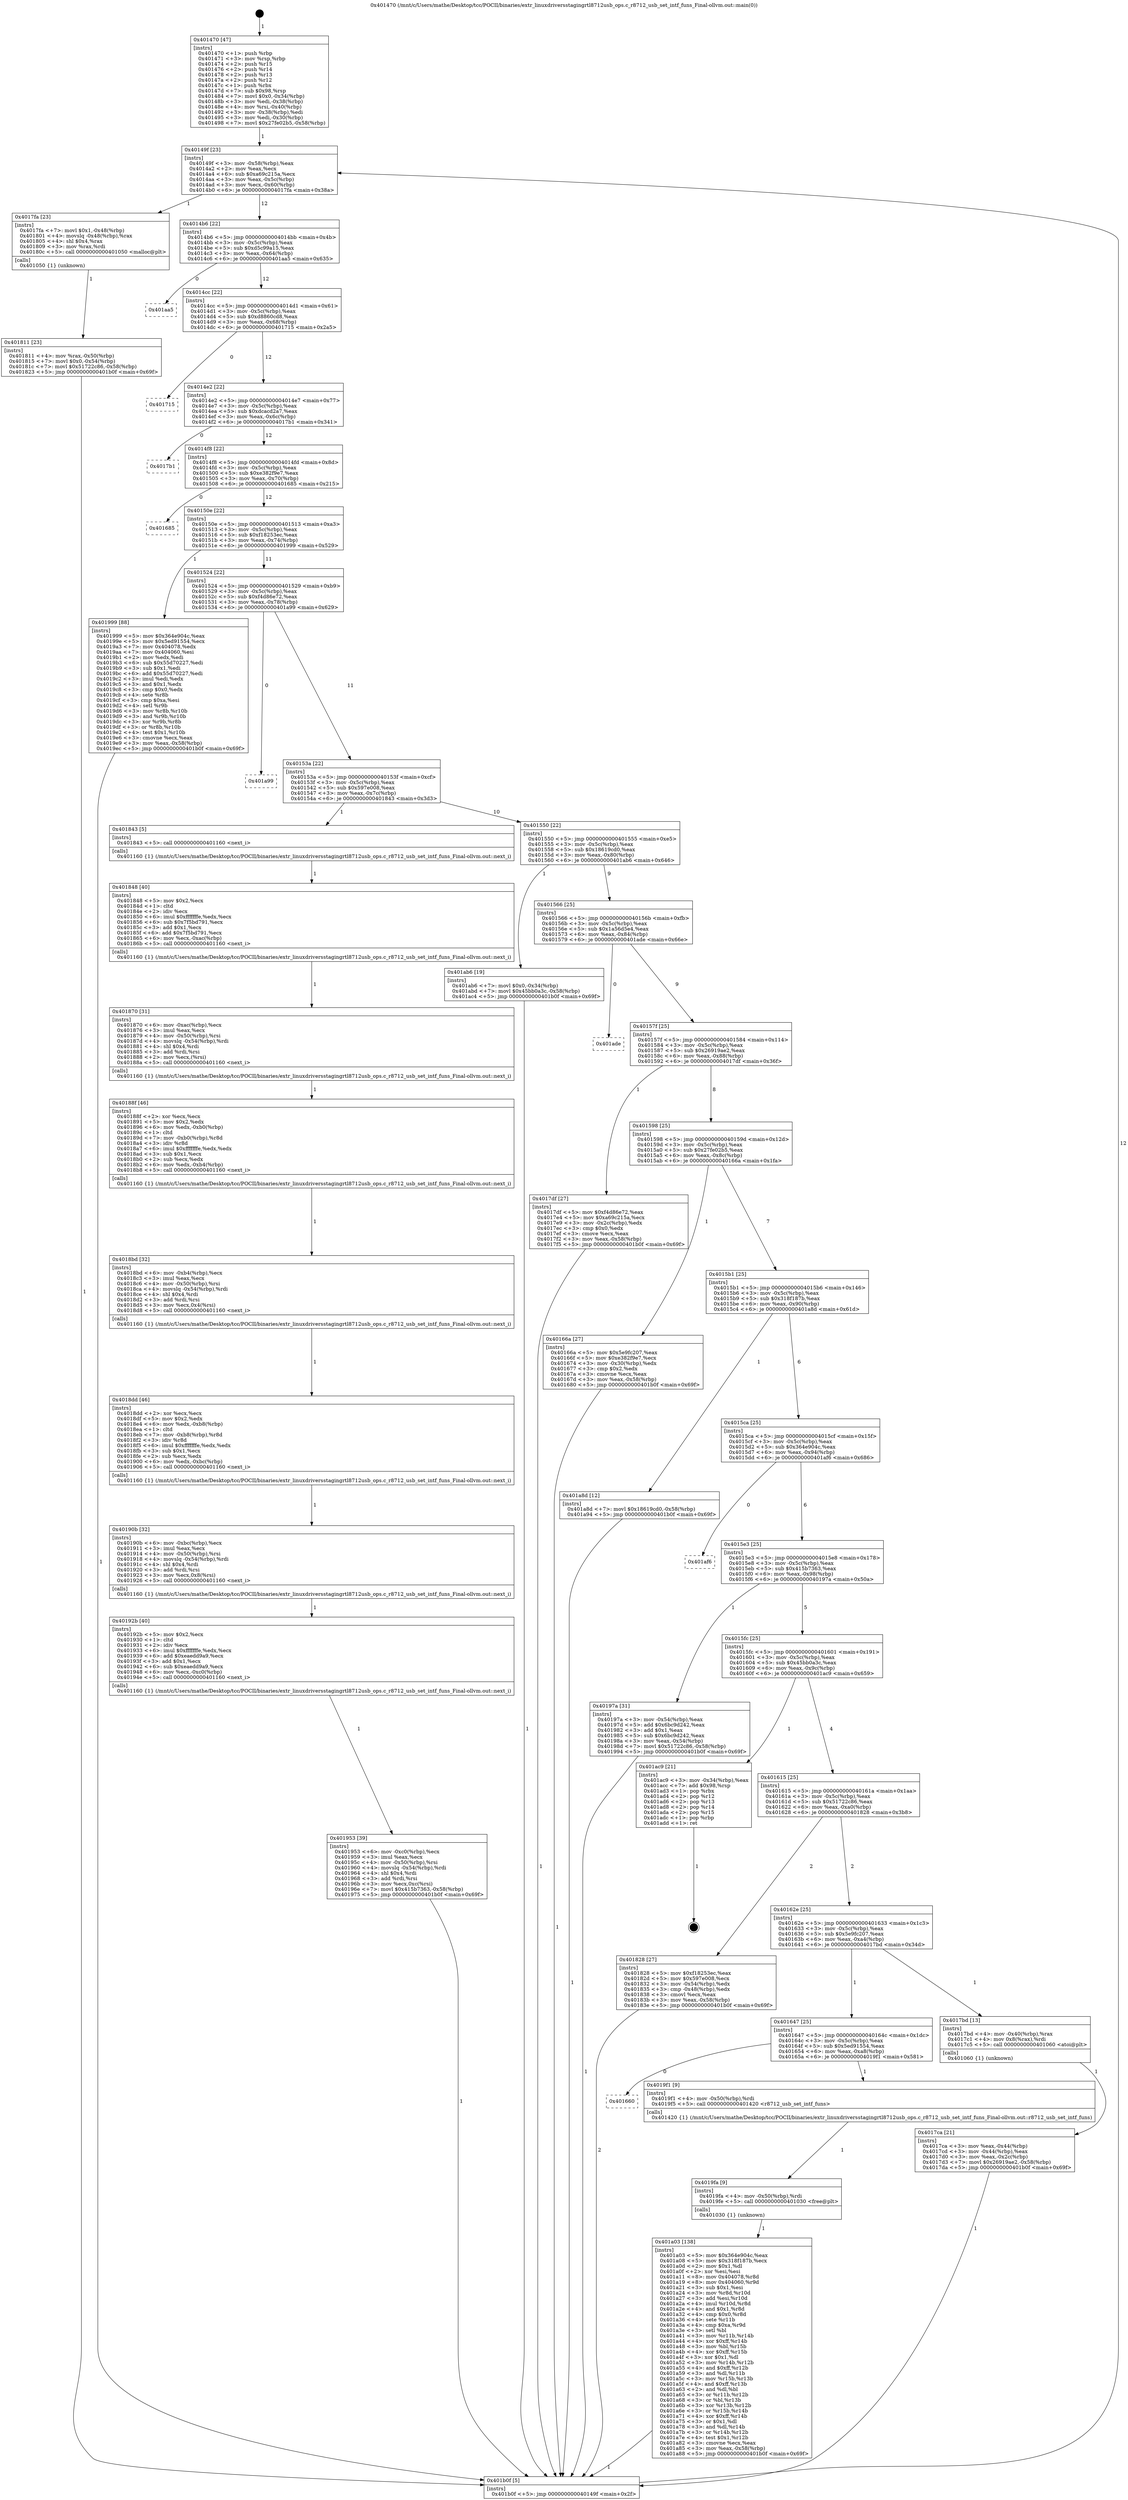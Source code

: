 digraph "0x401470" {
  label = "0x401470 (/mnt/c/Users/mathe/Desktop/tcc/POCII/binaries/extr_linuxdriversstagingrtl8712usb_ops.c_r8712_usb_set_intf_funs_Final-ollvm.out::main(0))"
  labelloc = "t"
  node[shape=record]

  Entry [label="",width=0.3,height=0.3,shape=circle,fillcolor=black,style=filled]
  "0x40149f" [label="{
     0x40149f [23]\l
     | [instrs]\l
     &nbsp;&nbsp;0x40149f \<+3\>: mov -0x58(%rbp),%eax\l
     &nbsp;&nbsp;0x4014a2 \<+2\>: mov %eax,%ecx\l
     &nbsp;&nbsp;0x4014a4 \<+6\>: sub $0xa69c215a,%ecx\l
     &nbsp;&nbsp;0x4014aa \<+3\>: mov %eax,-0x5c(%rbp)\l
     &nbsp;&nbsp;0x4014ad \<+3\>: mov %ecx,-0x60(%rbp)\l
     &nbsp;&nbsp;0x4014b0 \<+6\>: je 00000000004017fa \<main+0x38a\>\l
  }"]
  "0x4017fa" [label="{
     0x4017fa [23]\l
     | [instrs]\l
     &nbsp;&nbsp;0x4017fa \<+7\>: movl $0x1,-0x48(%rbp)\l
     &nbsp;&nbsp;0x401801 \<+4\>: movslq -0x48(%rbp),%rax\l
     &nbsp;&nbsp;0x401805 \<+4\>: shl $0x4,%rax\l
     &nbsp;&nbsp;0x401809 \<+3\>: mov %rax,%rdi\l
     &nbsp;&nbsp;0x40180c \<+5\>: call 0000000000401050 \<malloc@plt\>\l
     | [calls]\l
     &nbsp;&nbsp;0x401050 \{1\} (unknown)\l
  }"]
  "0x4014b6" [label="{
     0x4014b6 [22]\l
     | [instrs]\l
     &nbsp;&nbsp;0x4014b6 \<+5\>: jmp 00000000004014bb \<main+0x4b\>\l
     &nbsp;&nbsp;0x4014bb \<+3\>: mov -0x5c(%rbp),%eax\l
     &nbsp;&nbsp;0x4014be \<+5\>: sub $0xd5c99a15,%eax\l
     &nbsp;&nbsp;0x4014c3 \<+3\>: mov %eax,-0x64(%rbp)\l
     &nbsp;&nbsp;0x4014c6 \<+6\>: je 0000000000401aa5 \<main+0x635\>\l
  }"]
  Exit [label="",width=0.3,height=0.3,shape=circle,fillcolor=black,style=filled,peripheries=2]
  "0x401aa5" [label="{
     0x401aa5\l
  }", style=dashed]
  "0x4014cc" [label="{
     0x4014cc [22]\l
     | [instrs]\l
     &nbsp;&nbsp;0x4014cc \<+5\>: jmp 00000000004014d1 \<main+0x61\>\l
     &nbsp;&nbsp;0x4014d1 \<+3\>: mov -0x5c(%rbp),%eax\l
     &nbsp;&nbsp;0x4014d4 \<+5\>: sub $0xd8860cd8,%eax\l
     &nbsp;&nbsp;0x4014d9 \<+3\>: mov %eax,-0x68(%rbp)\l
     &nbsp;&nbsp;0x4014dc \<+6\>: je 0000000000401715 \<main+0x2a5\>\l
  }"]
  "0x401a03" [label="{
     0x401a03 [138]\l
     | [instrs]\l
     &nbsp;&nbsp;0x401a03 \<+5\>: mov $0x364e904c,%eax\l
     &nbsp;&nbsp;0x401a08 \<+5\>: mov $0x318f187b,%ecx\l
     &nbsp;&nbsp;0x401a0d \<+2\>: mov $0x1,%dl\l
     &nbsp;&nbsp;0x401a0f \<+2\>: xor %esi,%esi\l
     &nbsp;&nbsp;0x401a11 \<+8\>: mov 0x404078,%r8d\l
     &nbsp;&nbsp;0x401a19 \<+8\>: mov 0x404060,%r9d\l
     &nbsp;&nbsp;0x401a21 \<+3\>: sub $0x1,%esi\l
     &nbsp;&nbsp;0x401a24 \<+3\>: mov %r8d,%r10d\l
     &nbsp;&nbsp;0x401a27 \<+3\>: add %esi,%r10d\l
     &nbsp;&nbsp;0x401a2a \<+4\>: imul %r10d,%r8d\l
     &nbsp;&nbsp;0x401a2e \<+4\>: and $0x1,%r8d\l
     &nbsp;&nbsp;0x401a32 \<+4\>: cmp $0x0,%r8d\l
     &nbsp;&nbsp;0x401a36 \<+4\>: sete %r11b\l
     &nbsp;&nbsp;0x401a3a \<+4\>: cmp $0xa,%r9d\l
     &nbsp;&nbsp;0x401a3e \<+3\>: setl %bl\l
     &nbsp;&nbsp;0x401a41 \<+3\>: mov %r11b,%r14b\l
     &nbsp;&nbsp;0x401a44 \<+4\>: xor $0xff,%r14b\l
     &nbsp;&nbsp;0x401a48 \<+3\>: mov %bl,%r15b\l
     &nbsp;&nbsp;0x401a4b \<+4\>: xor $0xff,%r15b\l
     &nbsp;&nbsp;0x401a4f \<+3\>: xor $0x1,%dl\l
     &nbsp;&nbsp;0x401a52 \<+3\>: mov %r14b,%r12b\l
     &nbsp;&nbsp;0x401a55 \<+4\>: and $0xff,%r12b\l
     &nbsp;&nbsp;0x401a59 \<+3\>: and %dl,%r11b\l
     &nbsp;&nbsp;0x401a5c \<+3\>: mov %r15b,%r13b\l
     &nbsp;&nbsp;0x401a5f \<+4\>: and $0xff,%r13b\l
     &nbsp;&nbsp;0x401a63 \<+2\>: and %dl,%bl\l
     &nbsp;&nbsp;0x401a65 \<+3\>: or %r11b,%r12b\l
     &nbsp;&nbsp;0x401a68 \<+3\>: or %bl,%r13b\l
     &nbsp;&nbsp;0x401a6b \<+3\>: xor %r13b,%r12b\l
     &nbsp;&nbsp;0x401a6e \<+3\>: or %r15b,%r14b\l
     &nbsp;&nbsp;0x401a71 \<+4\>: xor $0xff,%r14b\l
     &nbsp;&nbsp;0x401a75 \<+3\>: or $0x1,%dl\l
     &nbsp;&nbsp;0x401a78 \<+3\>: and %dl,%r14b\l
     &nbsp;&nbsp;0x401a7b \<+3\>: or %r14b,%r12b\l
     &nbsp;&nbsp;0x401a7e \<+4\>: test $0x1,%r12b\l
     &nbsp;&nbsp;0x401a82 \<+3\>: cmovne %ecx,%eax\l
     &nbsp;&nbsp;0x401a85 \<+3\>: mov %eax,-0x58(%rbp)\l
     &nbsp;&nbsp;0x401a88 \<+5\>: jmp 0000000000401b0f \<main+0x69f\>\l
  }"]
  "0x401715" [label="{
     0x401715\l
  }", style=dashed]
  "0x4014e2" [label="{
     0x4014e2 [22]\l
     | [instrs]\l
     &nbsp;&nbsp;0x4014e2 \<+5\>: jmp 00000000004014e7 \<main+0x77\>\l
     &nbsp;&nbsp;0x4014e7 \<+3\>: mov -0x5c(%rbp),%eax\l
     &nbsp;&nbsp;0x4014ea \<+5\>: sub $0xdcacd2a7,%eax\l
     &nbsp;&nbsp;0x4014ef \<+3\>: mov %eax,-0x6c(%rbp)\l
     &nbsp;&nbsp;0x4014f2 \<+6\>: je 00000000004017b1 \<main+0x341\>\l
  }"]
  "0x4019fa" [label="{
     0x4019fa [9]\l
     | [instrs]\l
     &nbsp;&nbsp;0x4019fa \<+4\>: mov -0x50(%rbp),%rdi\l
     &nbsp;&nbsp;0x4019fe \<+5\>: call 0000000000401030 \<free@plt\>\l
     | [calls]\l
     &nbsp;&nbsp;0x401030 \{1\} (unknown)\l
  }"]
  "0x4017b1" [label="{
     0x4017b1\l
  }", style=dashed]
  "0x4014f8" [label="{
     0x4014f8 [22]\l
     | [instrs]\l
     &nbsp;&nbsp;0x4014f8 \<+5\>: jmp 00000000004014fd \<main+0x8d\>\l
     &nbsp;&nbsp;0x4014fd \<+3\>: mov -0x5c(%rbp),%eax\l
     &nbsp;&nbsp;0x401500 \<+5\>: sub $0xe382f9e7,%eax\l
     &nbsp;&nbsp;0x401505 \<+3\>: mov %eax,-0x70(%rbp)\l
     &nbsp;&nbsp;0x401508 \<+6\>: je 0000000000401685 \<main+0x215\>\l
  }"]
  "0x401660" [label="{
     0x401660\l
  }", style=dashed]
  "0x401685" [label="{
     0x401685\l
  }", style=dashed]
  "0x40150e" [label="{
     0x40150e [22]\l
     | [instrs]\l
     &nbsp;&nbsp;0x40150e \<+5\>: jmp 0000000000401513 \<main+0xa3\>\l
     &nbsp;&nbsp;0x401513 \<+3\>: mov -0x5c(%rbp),%eax\l
     &nbsp;&nbsp;0x401516 \<+5\>: sub $0xf18253ec,%eax\l
     &nbsp;&nbsp;0x40151b \<+3\>: mov %eax,-0x74(%rbp)\l
     &nbsp;&nbsp;0x40151e \<+6\>: je 0000000000401999 \<main+0x529\>\l
  }"]
  "0x4019f1" [label="{
     0x4019f1 [9]\l
     | [instrs]\l
     &nbsp;&nbsp;0x4019f1 \<+4\>: mov -0x50(%rbp),%rdi\l
     &nbsp;&nbsp;0x4019f5 \<+5\>: call 0000000000401420 \<r8712_usb_set_intf_funs\>\l
     | [calls]\l
     &nbsp;&nbsp;0x401420 \{1\} (/mnt/c/Users/mathe/Desktop/tcc/POCII/binaries/extr_linuxdriversstagingrtl8712usb_ops.c_r8712_usb_set_intf_funs_Final-ollvm.out::r8712_usb_set_intf_funs)\l
  }"]
  "0x401999" [label="{
     0x401999 [88]\l
     | [instrs]\l
     &nbsp;&nbsp;0x401999 \<+5\>: mov $0x364e904c,%eax\l
     &nbsp;&nbsp;0x40199e \<+5\>: mov $0x5ed91554,%ecx\l
     &nbsp;&nbsp;0x4019a3 \<+7\>: mov 0x404078,%edx\l
     &nbsp;&nbsp;0x4019aa \<+7\>: mov 0x404060,%esi\l
     &nbsp;&nbsp;0x4019b1 \<+2\>: mov %edx,%edi\l
     &nbsp;&nbsp;0x4019b3 \<+6\>: sub $0x55d70227,%edi\l
     &nbsp;&nbsp;0x4019b9 \<+3\>: sub $0x1,%edi\l
     &nbsp;&nbsp;0x4019bc \<+6\>: add $0x55d70227,%edi\l
     &nbsp;&nbsp;0x4019c2 \<+3\>: imul %edi,%edx\l
     &nbsp;&nbsp;0x4019c5 \<+3\>: and $0x1,%edx\l
     &nbsp;&nbsp;0x4019c8 \<+3\>: cmp $0x0,%edx\l
     &nbsp;&nbsp;0x4019cb \<+4\>: sete %r8b\l
     &nbsp;&nbsp;0x4019cf \<+3\>: cmp $0xa,%esi\l
     &nbsp;&nbsp;0x4019d2 \<+4\>: setl %r9b\l
     &nbsp;&nbsp;0x4019d6 \<+3\>: mov %r8b,%r10b\l
     &nbsp;&nbsp;0x4019d9 \<+3\>: and %r9b,%r10b\l
     &nbsp;&nbsp;0x4019dc \<+3\>: xor %r9b,%r8b\l
     &nbsp;&nbsp;0x4019df \<+3\>: or %r8b,%r10b\l
     &nbsp;&nbsp;0x4019e2 \<+4\>: test $0x1,%r10b\l
     &nbsp;&nbsp;0x4019e6 \<+3\>: cmovne %ecx,%eax\l
     &nbsp;&nbsp;0x4019e9 \<+3\>: mov %eax,-0x58(%rbp)\l
     &nbsp;&nbsp;0x4019ec \<+5\>: jmp 0000000000401b0f \<main+0x69f\>\l
  }"]
  "0x401524" [label="{
     0x401524 [22]\l
     | [instrs]\l
     &nbsp;&nbsp;0x401524 \<+5\>: jmp 0000000000401529 \<main+0xb9\>\l
     &nbsp;&nbsp;0x401529 \<+3\>: mov -0x5c(%rbp),%eax\l
     &nbsp;&nbsp;0x40152c \<+5\>: sub $0xf4d86e72,%eax\l
     &nbsp;&nbsp;0x401531 \<+3\>: mov %eax,-0x78(%rbp)\l
     &nbsp;&nbsp;0x401534 \<+6\>: je 0000000000401a99 \<main+0x629\>\l
  }"]
  "0x401953" [label="{
     0x401953 [39]\l
     | [instrs]\l
     &nbsp;&nbsp;0x401953 \<+6\>: mov -0xc0(%rbp),%ecx\l
     &nbsp;&nbsp;0x401959 \<+3\>: imul %eax,%ecx\l
     &nbsp;&nbsp;0x40195c \<+4\>: mov -0x50(%rbp),%rsi\l
     &nbsp;&nbsp;0x401960 \<+4\>: movslq -0x54(%rbp),%rdi\l
     &nbsp;&nbsp;0x401964 \<+4\>: shl $0x4,%rdi\l
     &nbsp;&nbsp;0x401968 \<+3\>: add %rdi,%rsi\l
     &nbsp;&nbsp;0x40196b \<+3\>: mov %ecx,0xc(%rsi)\l
     &nbsp;&nbsp;0x40196e \<+7\>: movl $0x415b7363,-0x58(%rbp)\l
     &nbsp;&nbsp;0x401975 \<+5\>: jmp 0000000000401b0f \<main+0x69f\>\l
  }"]
  "0x401a99" [label="{
     0x401a99\l
  }", style=dashed]
  "0x40153a" [label="{
     0x40153a [22]\l
     | [instrs]\l
     &nbsp;&nbsp;0x40153a \<+5\>: jmp 000000000040153f \<main+0xcf\>\l
     &nbsp;&nbsp;0x40153f \<+3\>: mov -0x5c(%rbp),%eax\l
     &nbsp;&nbsp;0x401542 \<+5\>: sub $0x597e008,%eax\l
     &nbsp;&nbsp;0x401547 \<+3\>: mov %eax,-0x7c(%rbp)\l
     &nbsp;&nbsp;0x40154a \<+6\>: je 0000000000401843 \<main+0x3d3\>\l
  }"]
  "0x40192b" [label="{
     0x40192b [40]\l
     | [instrs]\l
     &nbsp;&nbsp;0x40192b \<+5\>: mov $0x2,%ecx\l
     &nbsp;&nbsp;0x401930 \<+1\>: cltd\l
     &nbsp;&nbsp;0x401931 \<+2\>: idiv %ecx\l
     &nbsp;&nbsp;0x401933 \<+6\>: imul $0xfffffffe,%edx,%ecx\l
     &nbsp;&nbsp;0x401939 \<+6\>: add $0xeaedd9a9,%ecx\l
     &nbsp;&nbsp;0x40193f \<+3\>: add $0x1,%ecx\l
     &nbsp;&nbsp;0x401942 \<+6\>: sub $0xeaedd9a9,%ecx\l
     &nbsp;&nbsp;0x401948 \<+6\>: mov %ecx,-0xc0(%rbp)\l
     &nbsp;&nbsp;0x40194e \<+5\>: call 0000000000401160 \<next_i\>\l
     | [calls]\l
     &nbsp;&nbsp;0x401160 \{1\} (/mnt/c/Users/mathe/Desktop/tcc/POCII/binaries/extr_linuxdriversstagingrtl8712usb_ops.c_r8712_usb_set_intf_funs_Final-ollvm.out::next_i)\l
  }"]
  "0x401843" [label="{
     0x401843 [5]\l
     | [instrs]\l
     &nbsp;&nbsp;0x401843 \<+5\>: call 0000000000401160 \<next_i\>\l
     | [calls]\l
     &nbsp;&nbsp;0x401160 \{1\} (/mnt/c/Users/mathe/Desktop/tcc/POCII/binaries/extr_linuxdriversstagingrtl8712usb_ops.c_r8712_usb_set_intf_funs_Final-ollvm.out::next_i)\l
  }"]
  "0x401550" [label="{
     0x401550 [22]\l
     | [instrs]\l
     &nbsp;&nbsp;0x401550 \<+5\>: jmp 0000000000401555 \<main+0xe5\>\l
     &nbsp;&nbsp;0x401555 \<+3\>: mov -0x5c(%rbp),%eax\l
     &nbsp;&nbsp;0x401558 \<+5\>: sub $0x18619cd0,%eax\l
     &nbsp;&nbsp;0x40155d \<+3\>: mov %eax,-0x80(%rbp)\l
     &nbsp;&nbsp;0x401560 \<+6\>: je 0000000000401ab6 \<main+0x646\>\l
  }"]
  "0x40190b" [label="{
     0x40190b [32]\l
     | [instrs]\l
     &nbsp;&nbsp;0x40190b \<+6\>: mov -0xbc(%rbp),%ecx\l
     &nbsp;&nbsp;0x401911 \<+3\>: imul %eax,%ecx\l
     &nbsp;&nbsp;0x401914 \<+4\>: mov -0x50(%rbp),%rsi\l
     &nbsp;&nbsp;0x401918 \<+4\>: movslq -0x54(%rbp),%rdi\l
     &nbsp;&nbsp;0x40191c \<+4\>: shl $0x4,%rdi\l
     &nbsp;&nbsp;0x401920 \<+3\>: add %rdi,%rsi\l
     &nbsp;&nbsp;0x401923 \<+3\>: mov %ecx,0x8(%rsi)\l
     &nbsp;&nbsp;0x401926 \<+5\>: call 0000000000401160 \<next_i\>\l
     | [calls]\l
     &nbsp;&nbsp;0x401160 \{1\} (/mnt/c/Users/mathe/Desktop/tcc/POCII/binaries/extr_linuxdriversstagingrtl8712usb_ops.c_r8712_usb_set_intf_funs_Final-ollvm.out::next_i)\l
  }"]
  "0x401ab6" [label="{
     0x401ab6 [19]\l
     | [instrs]\l
     &nbsp;&nbsp;0x401ab6 \<+7\>: movl $0x0,-0x34(%rbp)\l
     &nbsp;&nbsp;0x401abd \<+7\>: movl $0x45bb0a3c,-0x58(%rbp)\l
     &nbsp;&nbsp;0x401ac4 \<+5\>: jmp 0000000000401b0f \<main+0x69f\>\l
  }"]
  "0x401566" [label="{
     0x401566 [25]\l
     | [instrs]\l
     &nbsp;&nbsp;0x401566 \<+5\>: jmp 000000000040156b \<main+0xfb\>\l
     &nbsp;&nbsp;0x40156b \<+3\>: mov -0x5c(%rbp),%eax\l
     &nbsp;&nbsp;0x40156e \<+5\>: sub $0x1a56d5e4,%eax\l
     &nbsp;&nbsp;0x401573 \<+6\>: mov %eax,-0x84(%rbp)\l
     &nbsp;&nbsp;0x401579 \<+6\>: je 0000000000401ade \<main+0x66e\>\l
  }"]
  "0x4018dd" [label="{
     0x4018dd [46]\l
     | [instrs]\l
     &nbsp;&nbsp;0x4018dd \<+2\>: xor %ecx,%ecx\l
     &nbsp;&nbsp;0x4018df \<+5\>: mov $0x2,%edx\l
     &nbsp;&nbsp;0x4018e4 \<+6\>: mov %edx,-0xb8(%rbp)\l
     &nbsp;&nbsp;0x4018ea \<+1\>: cltd\l
     &nbsp;&nbsp;0x4018eb \<+7\>: mov -0xb8(%rbp),%r8d\l
     &nbsp;&nbsp;0x4018f2 \<+3\>: idiv %r8d\l
     &nbsp;&nbsp;0x4018f5 \<+6\>: imul $0xfffffffe,%edx,%edx\l
     &nbsp;&nbsp;0x4018fb \<+3\>: sub $0x1,%ecx\l
     &nbsp;&nbsp;0x4018fe \<+2\>: sub %ecx,%edx\l
     &nbsp;&nbsp;0x401900 \<+6\>: mov %edx,-0xbc(%rbp)\l
     &nbsp;&nbsp;0x401906 \<+5\>: call 0000000000401160 \<next_i\>\l
     | [calls]\l
     &nbsp;&nbsp;0x401160 \{1\} (/mnt/c/Users/mathe/Desktop/tcc/POCII/binaries/extr_linuxdriversstagingrtl8712usb_ops.c_r8712_usb_set_intf_funs_Final-ollvm.out::next_i)\l
  }"]
  "0x401ade" [label="{
     0x401ade\l
  }", style=dashed]
  "0x40157f" [label="{
     0x40157f [25]\l
     | [instrs]\l
     &nbsp;&nbsp;0x40157f \<+5\>: jmp 0000000000401584 \<main+0x114\>\l
     &nbsp;&nbsp;0x401584 \<+3\>: mov -0x5c(%rbp),%eax\l
     &nbsp;&nbsp;0x401587 \<+5\>: sub $0x26919ae2,%eax\l
     &nbsp;&nbsp;0x40158c \<+6\>: mov %eax,-0x88(%rbp)\l
     &nbsp;&nbsp;0x401592 \<+6\>: je 00000000004017df \<main+0x36f\>\l
  }"]
  "0x4018bd" [label="{
     0x4018bd [32]\l
     | [instrs]\l
     &nbsp;&nbsp;0x4018bd \<+6\>: mov -0xb4(%rbp),%ecx\l
     &nbsp;&nbsp;0x4018c3 \<+3\>: imul %eax,%ecx\l
     &nbsp;&nbsp;0x4018c6 \<+4\>: mov -0x50(%rbp),%rsi\l
     &nbsp;&nbsp;0x4018ca \<+4\>: movslq -0x54(%rbp),%rdi\l
     &nbsp;&nbsp;0x4018ce \<+4\>: shl $0x4,%rdi\l
     &nbsp;&nbsp;0x4018d2 \<+3\>: add %rdi,%rsi\l
     &nbsp;&nbsp;0x4018d5 \<+3\>: mov %ecx,0x4(%rsi)\l
     &nbsp;&nbsp;0x4018d8 \<+5\>: call 0000000000401160 \<next_i\>\l
     | [calls]\l
     &nbsp;&nbsp;0x401160 \{1\} (/mnt/c/Users/mathe/Desktop/tcc/POCII/binaries/extr_linuxdriversstagingrtl8712usb_ops.c_r8712_usb_set_intf_funs_Final-ollvm.out::next_i)\l
  }"]
  "0x4017df" [label="{
     0x4017df [27]\l
     | [instrs]\l
     &nbsp;&nbsp;0x4017df \<+5\>: mov $0xf4d86e72,%eax\l
     &nbsp;&nbsp;0x4017e4 \<+5\>: mov $0xa69c215a,%ecx\l
     &nbsp;&nbsp;0x4017e9 \<+3\>: mov -0x2c(%rbp),%edx\l
     &nbsp;&nbsp;0x4017ec \<+3\>: cmp $0x0,%edx\l
     &nbsp;&nbsp;0x4017ef \<+3\>: cmove %ecx,%eax\l
     &nbsp;&nbsp;0x4017f2 \<+3\>: mov %eax,-0x58(%rbp)\l
     &nbsp;&nbsp;0x4017f5 \<+5\>: jmp 0000000000401b0f \<main+0x69f\>\l
  }"]
  "0x401598" [label="{
     0x401598 [25]\l
     | [instrs]\l
     &nbsp;&nbsp;0x401598 \<+5\>: jmp 000000000040159d \<main+0x12d\>\l
     &nbsp;&nbsp;0x40159d \<+3\>: mov -0x5c(%rbp),%eax\l
     &nbsp;&nbsp;0x4015a0 \<+5\>: sub $0x27fe02b5,%eax\l
     &nbsp;&nbsp;0x4015a5 \<+6\>: mov %eax,-0x8c(%rbp)\l
     &nbsp;&nbsp;0x4015ab \<+6\>: je 000000000040166a \<main+0x1fa\>\l
  }"]
  "0x40188f" [label="{
     0x40188f [46]\l
     | [instrs]\l
     &nbsp;&nbsp;0x40188f \<+2\>: xor %ecx,%ecx\l
     &nbsp;&nbsp;0x401891 \<+5\>: mov $0x2,%edx\l
     &nbsp;&nbsp;0x401896 \<+6\>: mov %edx,-0xb0(%rbp)\l
     &nbsp;&nbsp;0x40189c \<+1\>: cltd\l
     &nbsp;&nbsp;0x40189d \<+7\>: mov -0xb0(%rbp),%r8d\l
     &nbsp;&nbsp;0x4018a4 \<+3\>: idiv %r8d\l
     &nbsp;&nbsp;0x4018a7 \<+6\>: imul $0xfffffffe,%edx,%edx\l
     &nbsp;&nbsp;0x4018ad \<+3\>: sub $0x1,%ecx\l
     &nbsp;&nbsp;0x4018b0 \<+2\>: sub %ecx,%edx\l
     &nbsp;&nbsp;0x4018b2 \<+6\>: mov %edx,-0xb4(%rbp)\l
     &nbsp;&nbsp;0x4018b8 \<+5\>: call 0000000000401160 \<next_i\>\l
     | [calls]\l
     &nbsp;&nbsp;0x401160 \{1\} (/mnt/c/Users/mathe/Desktop/tcc/POCII/binaries/extr_linuxdriversstagingrtl8712usb_ops.c_r8712_usb_set_intf_funs_Final-ollvm.out::next_i)\l
  }"]
  "0x40166a" [label="{
     0x40166a [27]\l
     | [instrs]\l
     &nbsp;&nbsp;0x40166a \<+5\>: mov $0x5e9fc207,%eax\l
     &nbsp;&nbsp;0x40166f \<+5\>: mov $0xe382f9e7,%ecx\l
     &nbsp;&nbsp;0x401674 \<+3\>: mov -0x30(%rbp),%edx\l
     &nbsp;&nbsp;0x401677 \<+3\>: cmp $0x2,%edx\l
     &nbsp;&nbsp;0x40167a \<+3\>: cmovne %ecx,%eax\l
     &nbsp;&nbsp;0x40167d \<+3\>: mov %eax,-0x58(%rbp)\l
     &nbsp;&nbsp;0x401680 \<+5\>: jmp 0000000000401b0f \<main+0x69f\>\l
  }"]
  "0x4015b1" [label="{
     0x4015b1 [25]\l
     | [instrs]\l
     &nbsp;&nbsp;0x4015b1 \<+5\>: jmp 00000000004015b6 \<main+0x146\>\l
     &nbsp;&nbsp;0x4015b6 \<+3\>: mov -0x5c(%rbp),%eax\l
     &nbsp;&nbsp;0x4015b9 \<+5\>: sub $0x318f187b,%eax\l
     &nbsp;&nbsp;0x4015be \<+6\>: mov %eax,-0x90(%rbp)\l
     &nbsp;&nbsp;0x4015c4 \<+6\>: je 0000000000401a8d \<main+0x61d\>\l
  }"]
  "0x401b0f" [label="{
     0x401b0f [5]\l
     | [instrs]\l
     &nbsp;&nbsp;0x401b0f \<+5\>: jmp 000000000040149f \<main+0x2f\>\l
  }"]
  "0x401470" [label="{
     0x401470 [47]\l
     | [instrs]\l
     &nbsp;&nbsp;0x401470 \<+1\>: push %rbp\l
     &nbsp;&nbsp;0x401471 \<+3\>: mov %rsp,%rbp\l
     &nbsp;&nbsp;0x401474 \<+2\>: push %r15\l
     &nbsp;&nbsp;0x401476 \<+2\>: push %r14\l
     &nbsp;&nbsp;0x401478 \<+2\>: push %r13\l
     &nbsp;&nbsp;0x40147a \<+2\>: push %r12\l
     &nbsp;&nbsp;0x40147c \<+1\>: push %rbx\l
     &nbsp;&nbsp;0x40147d \<+7\>: sub $0x98,%rsp\l
     &nbsp;&nbsp;0x401484 \<+7\>: movl $0x0,-0x34(%rbp)\l
     &nbsp;&nbsp;0x40148b \<+3\>: mov %edi,-0x38(%rbp)\l
     &nbsp;&nbsp;0x40148e \<+4\>: mov %rsi,-0x40(%rbp)\l
     &nbsp;&nbsp;0x401492 \<+3\>: mov -0x38(%rbp),%edi\l
     &nbsp;&nbsp;0x401495 \<+3\>: mov %edi,-0x30(%rbp)\l
     &nbsp;&nbsp;0x401498 \<+7\>: movl $0x27fe02b5,-0x58(%rbp)\l
  }"]
  "0x401870" [label="{
     0x401870 [31]\l
     | [instrs]\l
     &nbsp;&nbsp;0x401870 \<+6\>: mov -0xac(%rbp),%ecx\l
     &nbsp;&nbsp;0x401876 \<+3\>: imul %eax,%ecx\l
     &nbsp;&nbsp;0x401879 \<+4\>: mov -0x50(%rbp),%rsi\l
     &nbsp;&nbsp;0x40187d \<+4\>: movslq -0x54(%rbp),%rdi\l
     &nbsp;&nbsp;0x401881 \<+4\>: shl $0x4,%rdi\l
     &nbsp;&nbsp;0x401885 \<+3\>: add %rdi,%rsi\l
     &nbsp;&nbsp;0x401888 \<+2\>: mov %ecx,(%rsi)\l
     &nbsp;&nbsp;0x40188a \<+5\>: call 0000000000401160 \<next_i\>\l
     | [calls]\l
     &nbsp;&nbsp;0x401160 \{1\} (/mnt/c/Users/mathe/Desktop/tcc/POCII/binaries/extr_linuxdriversstagingrtl8712usb_ops.c_r8712_usb_set_intf_funs_Final-ollvm.out::next_i)\l
  }"]
  "0x401a8d" [label="{
     0x401a8d [12]\l
     | [instrs]\l
     &nbsp;&nbsp;0x401a8d \<+7\>: movl $0x18619cd0,-0x58(%rbp)\l
     &nbsp;&nbsp;0x401a94 \<+5\>: jmp 0000000000401b0f \<main+0x69f\>\l
  }"]
  "0x4015ca" [label="{
     0x4015ca [25]\l
     | [instrs]\l
     &nbsp;&nbsp;0x4015ca \<+5\>: jmp 00000000004015cf \<main+0x15f\>\l
     &nbsp;&nbsp;0x4015cf \<+3\>: mov -0x5c(%rbp),%eax\l
     &nbsp;&nbsp;0x4015d2 \<+5\>: sub $0x364e904c,%eax\l
     &nbsp;&nbsp;0x4015d7 \<+6\>: mov %eax,-0x94(%rbp)\l
     &nbsp;&nbsp;0x4015dd \<+6\>: je 0000000000401af6 \<main+0x686\>\l
  }"]
  "0x401848" [label="{
     0x401848 [40]\l
     | [instrs]\l
     &nbsp;&nbsp;0x401848 \<+5\>: mov $0x2,%ecx\l
     &nbsp;&nbsp;0x40184d \<+1\>: cltd\l
     &nbsp;&nbsp;0x40184e \<+2\>: idiv %ecx\l
     &nbsp;&nbsp;0x401850 \<+6\>: imul $0xfffffffe,%edx,%ecx\l
     &nbsp;&nbsp;0x401856 \<+6\>: sub $0x7f5bd791,%ecx\l
     &nbsp;&nbsp;0x40185c \<+3\>: add $0x1,%ecx\l
     &nbsp;&nbsp;0x40185f \<+6\>: add $0x7f5bd791,%ecx\l
     &nbsp;&nbsp;0x401865 \<+6\>: mov %ecx,-0xac(%rbp)\l
     &nbsp;&nbsp;0x40186b \<+5\>: call 0000000000401160 \<next_i\>\l
     | [calls]\l
     &nbsp;&nbsp;0x401160 \{1\} (/mnt/c/Users/mathe/Desktop/tcc/POCII/binaries/extr_linuxdriversstagingrtl8712usb_ops.c_r8712_usb_set_intf_funs_Final-ollvm.out::next_i)\l
  }"]
  "0x401af6" [label="{
     0x401af6\l
  }", style=dashed]
  "0x4015e3" [label="{
     0x4015e3 [25]\l
     | [instrs]\l
     &nbsp;&nbsp;0x4015e3 \<+5\>: jmp 00000000004015e8 \<main+0x178\>\l
     &nbsp;&nbsp;0x4015e8 \<+3\>: mov -0x5c(%rbp),%eax\l
     &nbsp;&nbsp;0x4015eb \<+5\>: sub $0x415b7363,%eax\l
     &nbsp;&nbsp;0x4015f0 \<+6\>: mov %eax,-0x98(%rbp)\l
     &nbsp;&nbsp;0x4015f6 \<+6\>: je 000000000040197a \<main+0x50a\>\l
  }"]
  "0x401811" [label="{
     0x401811 [23]\l
     | [instrs]\l
     &nbsp;&nbsp;0x401811 \<+4\>: mov %rax,-0x50(%rbp)\l
     &nbsp;&nbsp;0x401815 \<+7\>: movl $0x0,-0x54(%rbp)\l
     &nbsp;&nbsp;0x40181c \<+7\>: movl $0x51722c86,-0x58(%rbp)\l
     &nbsp;&nbsp;0x401823 \<+5\>: jmp 0000000000401b0f \<main+0x69f\>\l
  }"]
  "0x40197a" [label="{
     0x40197a [31]\l
     | [instrs]\l
     &nbsp;&nbsp;0x40197a \<+3\>: mov -0x54(%rbp),%eax\l
     &nbsp;&nbsp;0x40197d \<+5\>: add $0x6bc9d242,%eax\l
     &nbsp;&nbsp;0x401982 \<+3\>: add $0x1,%eax\l
     &nbsp;&nbsp;0x401985 \<+5\>: sub $0x6bc9d242,%eax\l
     &nbsp;&nbsp;0x40198a \<+3\>: mov %eax,-0x54(%rbp)\l
     &nbsp;&nbsp;0x40198d \<+7\>: movl $0x51722c86,-0x58(%rbp)\l
     &nbsp;&nbsp;0x401994 \<+5\>: jmp 0000000000401b0f \<main+0x69f\>\l
  }"]
  "0x4015fc" [label="{
     0x4015fc [25]\l
     | [instrs]\l
     &nbsp;&nbsp;0x4015fc \<+5\>: jmp 0000000000401601 \<main+0x191\>\l
     &nbsp;&nbsp;0x401601 \<+3\>: mov -0x5c(%rbp),%eax\l
     &nbsp;&nbsp;0x401604 \<+5\>: sub $0x45bb0a3c,%eax\l
     &nbsp;&nbsp;0x401609 \<+6\>: mov %eax,-0x9c(%rbp)\l
     &nbsp;&nbsp;0x40160f \<+6\>: je 0000000000401ac9 \<main+0x659\>\l
  }"]
  "0x4017ca" [label="{
     0x4017ca [21]\l
     | [instrs]\l
     &nbsp;&nbsp;0x4017ca \<+3\>: mov %eax,-0x44(%rbp)\l
     &nbsp;&nbsp;0x4017cd \<+3\>: mov -0x44(%rbp),%eax\l
     &nbsp;&nbsp;0x4017d0 \<+3\>: mov %eax,-0x2c(%rbp)\l
     &nbsp;&nbsp;0x4017d3 \<+7\>: movl $0x26919ae2,-0x58(%rbp)\l
     &nbsp;&nbsp;0x4017da \<+5\>: jmp 0000000000401b0f \<main+0x69f\>\l
  }"]
  "0x401ac9" [label="{
     0x401ac9 [21]\l
     | [instrs]\l
     &nbsp;&nbsp;0x401ac9 \<+3\>: mov -0x34(%rbp),%eax\l
     &nbsp;&nbsp;0x401acc \<+7\>: add $0x98,%rsp\l
     &nbsp;&nbsp;0x401ad3 \<+1\>: pop %rbx\l
     &nbsp;&nbsp;0x401ad4 \<+2\>: pop %r12\l
     &nbsp;&nbsp;0x401ad6 \<+2\>: pop %r13\l
     &nbsp;&nbsp;0x401ad8 \<+2\>: pop %r14\l
     &nbsp;&nbsp;0x401ada \<+2\>: pop %r15\l
     &nbsp;&nbsp;0x401adc \<+1\>: pop %rbp\l
     &nbsp;&nbsp;0x401add \<+1\>: ret\l
  }"]
  "0x401615" [label="{
     0x401615 [25]\l
     | [instrs]\l
     &nbsp;&nbsp;0x401615 \<+5\>: jmp 000000000040161a \<main+0x1aa\>\l
     &nbsp;&nbsp;0x40161a \<+3\>: mov -0x5c(%rbp),%eax\l
     &nbsp;&nbsp;0x40161d \<+5\>: sub $0x51722c86,%eax\l
     &nbsp;&nbsp;0x401622 \<+6\>: mov %eax,-0xa0(%rbp)\l
     &nbsp;&nbsp;0x401628 \<+6\>: je 0000000000401828 \<main+0x3b8\>\l
  }"]
  "0x401647" [label="{
     0x401647 [25]\l
     | [instrs]\l
     &nbsp;&nbsp;0x401647 \<+5\>: jmp 000000000040164c \<main+0x1dc\>\l
     &nbsp;&nbsp;0x40164c \<+3\>: mov -0x5c(%rbp),%eax\l
     &nbsp;&nbsp;0x40164f \<+5\>: sub $0x5ed91554,%eax\l
     &nbsp;&nbsp;0x401654 \<+6\>: mov %eax,-0xa8(%rbp)\l
     &nbsp;&nbsp;0x40165a \<+6\>: je 00000000004019f1 \<main+0x581\>\l
  }"]
  "0x401828" [label="{
     0x401828 [27]\l
     | [instrs]\l
     &nbsp;&nbsp;0x401828 \<+5\>: mov $0xf18253ec,%eax\l
     &nbsp;&nbsp;0x40182d \<+5\>: mov $0x597e008,%ecx\l
     &nbsp;&nbsp;0x401832 \<+3\>: mov -0x54(%rbp),%edx\l
     &nbsp;&nbsp;0x401835 \<+3\>: cmp -0x48(%rbp),%edx\l
     &nbsp;&nbsp;0x401838 \<+3\>: cmovl %ecx,%eax\l
     &nbsp;&nbsp;0x40183b \<+3\>: mov %eax,-0x58(%rbp)\l
     &nbsp;&nbsp;0x40183e \<+5\>: jmp 0000000000401b0f \<main+0x69f\>\l
  }"]
  "0x40162e" [label="{
     0x40162e [25]\l
     | [instrs]\l
     &nbsp;&nbsp;0x40162e \<+5\>: jmp 0000000000401633 \<main+0x1c3\>\l
     &nbsp;&nbsp;0x401633 \<+3\>: mov -0x5c(%rbp),%eax\l
     &nbsp;&nbsp;0x401636 \<+5\>: sub $0x5e9fc207,%eax\l
     &nbsp;&nbsp;0x40163b \<+6\>: mov %eax,-0xa4(%rbp)\l
     &nbsp;&nbsp;0x401641 \<+6\>: je 00000000004017bd \<main+0x34d\>\l
  }"]
  "0x4017bd" [label="{
     0x4017bd [13]\l
     | [instrs]\l
     &nbsp;&nbsp;0x4017bd \<+4\>: mov -0x40(%rbp),%rax\l
     &nbsp;&nbsp;0x4017c1 \<+4\>: mov 0x8(%rax),%rdi\l
     &nbsp;&nbsp;0x4017c5 \<+5\>: call 0000000000401060 \<atoi@plt\>\l
     | [calls]\l
     &nbsp;&nbsp;0x401060 \{1\} (unknown)\l
  }"]
  Entry -> "0x401470" [label=" 1"]
  "0x40149f" -> "0x4017fa" [label=" 1"]
  "0x40149f" -> "0x4014b6" [label=" 12"]
  "0x401ac9" -> Exit [label=" 1"]
  "0x4014b6" -> "0x401aa5" [label=" 0"]
  "0x4014b6" -> "0x4014cc" [label=" 12"]
  "0x401ab6" -> "0x401b0f" [label=" 1"]
  "0x4014cc" -> "0x401715" [label=" 0"]
  "0x4014cc" -> "0x4014e2" [label=" 12"]
  "0x401a8d" -> "0x401b0f" [label=" 1"]
  "0x4014e2" -> "0x4017b1" [label=" 0"]
  "0x4014e2" -> "0x4014f8" [label=" 12"]
  "0x401a03" -> "0x401b0f" [label=" 1"]
  "0x4014f8" -> "0x401685" [label=" 0"]
  "0x4014f8" -> "0x40150e" [label=" 12"]
  "0x4019fa" -> "0x401a03" [label=" 1"]
  "0x40150e" -> "0x401999" [label=" 1"]
  "0x40150e" -> "0x401524" [label=" 11"]
  "0x4019f1" -> "0x4019fa" [label=" 1"]
  "0x401524" -> "0x401a99" [label=" 0"]
  "0x401524" -> "0x40153a" [label=" 11"]
  "0x401647" -> "0x4019f1" [label=" 1"]
  "0x40153a" -> "0x401843" [label=" 1"]
  "0x40153a" -> "0x401550" [label=" 10"]
  "0x401647" -> "0x401660" [label=" 0"]
  "0x401550" -> "0x401ab6" [label=" 1"]
  "0x401550" -> "0x401566" [label=" 9"]
  "0x401999" -> "0x401b0f" [label=" 1"]
  "0x401566" -> "0x401ade" [label=" 0"]
  "0x401566" -> "0x40157f" [label=" 9"]
  "0x40197a" -> "0x401b0f" [label=" 1"]
  "0x40157f" -> "0x4017df" [label=" 1"]
  "0x40157f" -> "0x401598" [label=" 8"]
  "0x401953" -> "0x401b0f" [label=" 1"]
  "0x401598" -> "0x40166a" [label=" 1"]
  "0x401598" -> "0x4015b1" [label=" 7"]
  "0x40166a" -> "0x401b0f" [label=" 1"]
  "0x401470" -> "0x40149f" [label=" 1"]
  "0x401b0f" -> "0x40149f" [label=" 12"]
  "0x40192b" -> "0x401953" [label=" 1"]
  "0x4015b1" -> "0x401a8d" [label=" 1"]
  "0x4015b1" -> "0x4015ca" [label=" 6"]
  "0x40190b" -> "0x40192b" [label=" 1"]
  "0x4015ca" -> "0x401af6" [label=" 0"]
  "0x4015ca" -> "0x4015e3" [label=" 6"]
  "0x4018dd" -> "0x40190b" [label=" 1"]
  "0x4015e3" -> "0x40197a" [label=" 1"]
  "0x4015e3" -> "0x4015fc" [label=" 5"]
  "0x4018bd" -> "0x4018dd" [label=" 1"]
  "0x4015fc" -> "0x401ac9" [label=" 1"]
  "0x4015fc" -> "0x401615" [label=" 4"]
  "0x40188f" -> "0x4018bd" [label=" 1"]
  "0x401615" -> "0x401828" [label=" 2"]
  "0x401615" -> "0x40162e" [label=" 2"]
  "0x401870" -> "0x40188f" [label=" 1"]
  "0x40162e" -> "0x4017bd" [label=" 1"]
  "0x40162e" -> "0x401647" [label=" 1"]
  "0x4017bd" -> "0x4017ca" [label=" 1"]
  "0x4017ca" -> "0x401b0f" [label=" 1"]
  "0x4017df" -> "0x401b0f" [label=" 1"]
  "0x4017fa" -> "0x401811" [label=" 1"]
  "0x401811" -> "0x401b0f" [label=" 1"]
  "0x401828" -> "0x401b0f" [label=" 2"]
  "0x401843" -> "0x401848" [label=" 1"]
  "0x401848" -> "0x401870" [label=" 1"]
}
